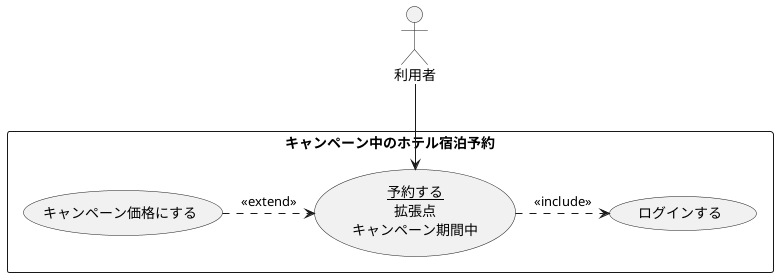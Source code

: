 @startuml ユースケース図

actor 利用者
    rectangle キャンペーン中のホテル宿泊予約{
        usecase ログインする
        usecase (<u>予約する</u>\n拡張点\nキャンペーン期間中) as input
        usecase キャンペーン価格にする
    }
     
    (キャンペーン価格にする) .>input : <<extend>>
    利用者  --> input
    input .> ログインする : << include >>
   
    @enduml
